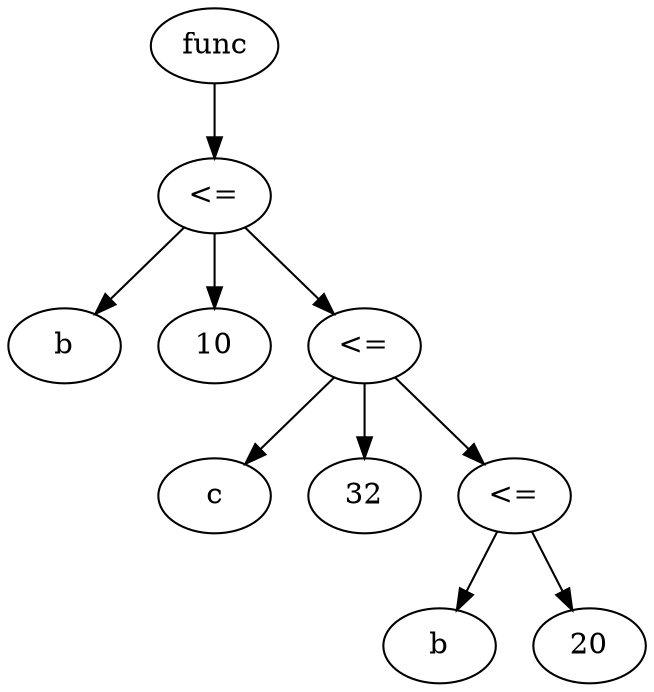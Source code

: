 digraph G {
n0;
n0 -> n1;
n1;
n1 -> n2;
n1 -> n3;
n1 -> n4;
n2;
n2 [label="b"];
n3;
n3 [label="10"];
n4;
n4 -> n5;
n4 -> n6;
n4 -> n7;
n5;
n5 [label="c"];
n6;
n6 [label="32"];
n7;
n7 -> n8;
n7 -> n9;
n8;
n8 [label="b"];
n9;
n9 [label="20"];
n7 [label="<="];
n4 [label="<="];
n1 [label="<="];
n0 [label="func"];

}